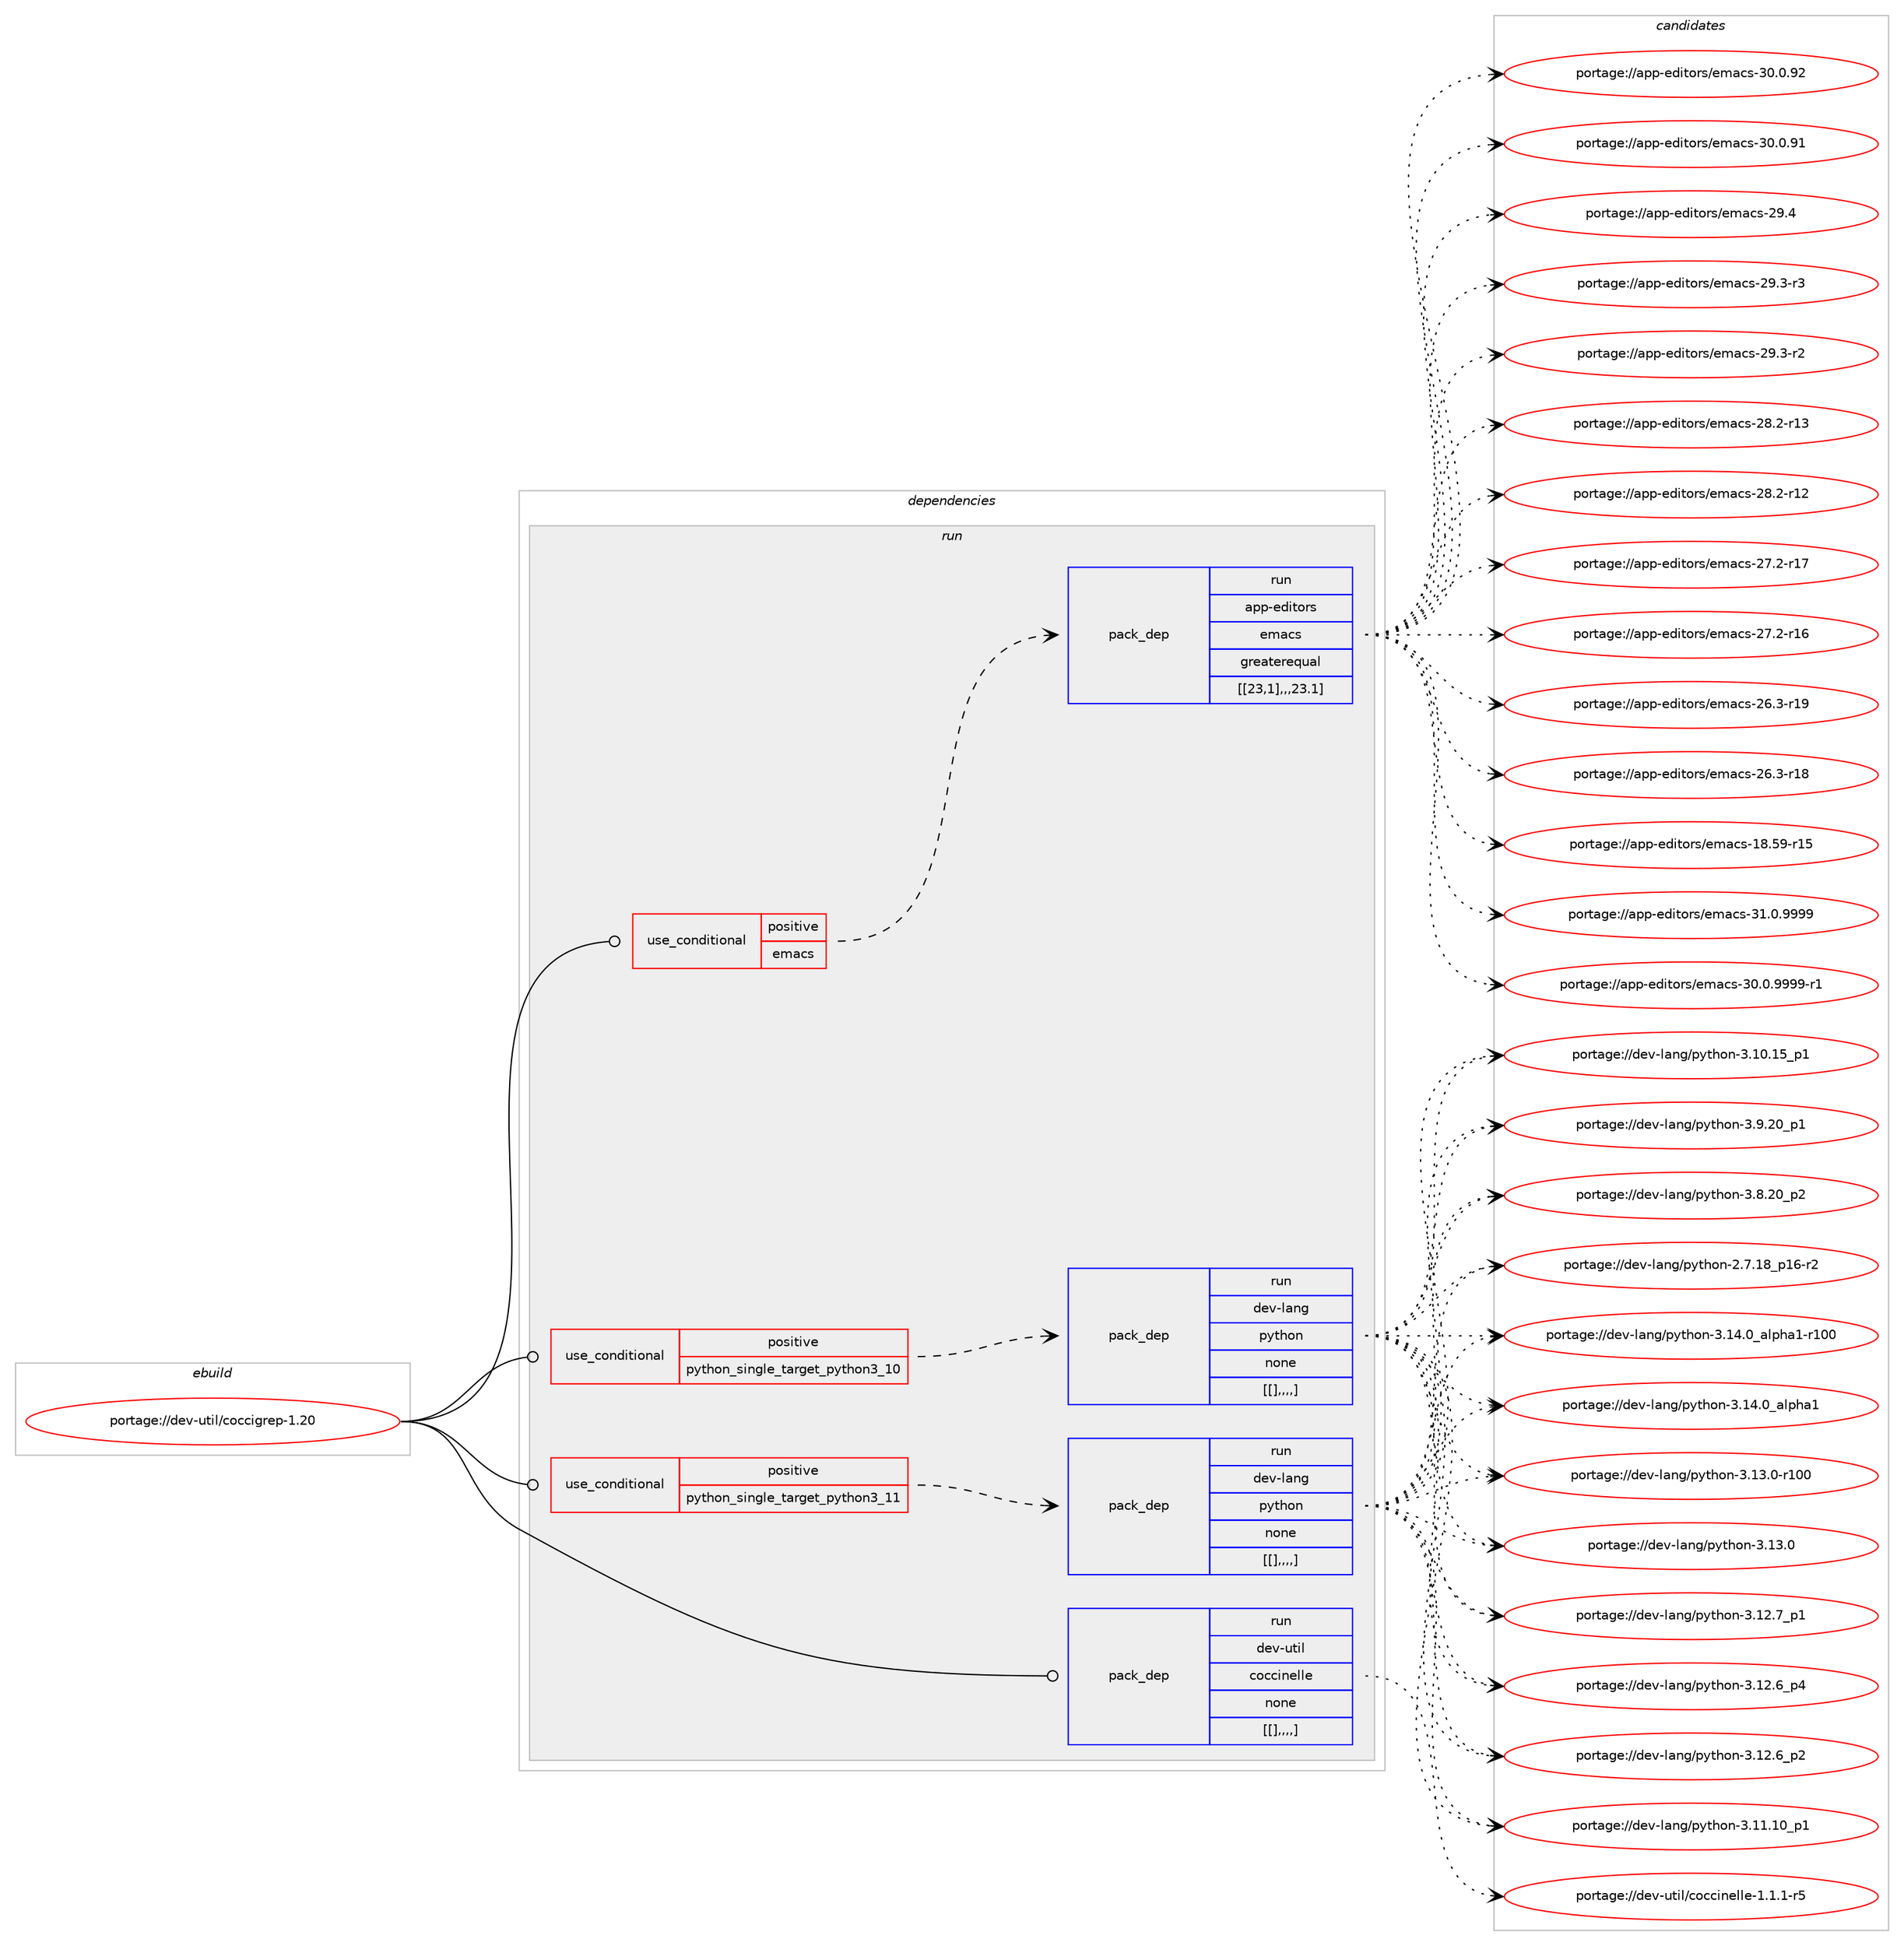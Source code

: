 digraph prolog {

# *************
# Graph options
# *************

newrank=true;
concentrate=true;
compound=true;
graph [rankdir=LR,fontname=Helvetica,fontsize=10,ranksep=1.5];#, ranksep=2.5, nodesep=0.2];
edge  [arrowhead=vee];
node  [fontname=Helvetica,fontsize=10];

# **********
# The ebuild
# **********

subgraph cluster_leftcol {
color=gray;
label=<<i>ebuild</i>>;
id [label="portage://dev-util/coccigrep-1.20", color=red, width=4, href="../dev-util/coccigrep-1.20.svg"];
}

# ****************
# The dependencies
# ****************

subgraph cluster_midcol {
color=gray;
label=<<i>dependencies</i>>;
subgraph cluster_compile {
fillcolor="#eeeeee";
style=filled;
label=<<i>compile</i>>;
}
subgraph cluster_compileandrun {
fillcolor="#eeeeee";
style=filled;
label=<<i>compile and run</i>>;
}
subgraph cluster_run {
fillcolor="#eeeeee";
style=filled;
label=<<i>run</i>>;
subgraph cond64410 {
dependency224460 [label=<<TABLE BORDER="0" CELLBORDER="1" CELLSPACING="0" CELLPADDING="4"><TR><TD ROWSPAN="3" CELLPADDING="10">use_conditional</TD></TR><TR><TD>positive</TD></TR><TR><TD>emacs</TD></TR></TABLE>>, shape=none, color=red];
subgraph pack158565 {
dependency224485 [label=<<TABLE BORDER="0" CELLBORDER="1" CELLSPACING="0" CELLPADDING="4" WIDTH="220"><TR><TD ROWSPAN="6" CELLPADDING="30">pack_dep</TD></TR><TR><TD WIDTH="110">run</TD></TR><TR><TD>app-editors</TD></TR><TR><TD>emacs</TD></TR><TR><TD>greaterequal</TD></TR><TR><TD>[[23,1],,,23.1]</TD></TR></TABLE>>, shape=none, color=blue];
}
dependency224460:e -> dependency224485:w [weight=20,style="dashed",arrowhead="vee"];
}
id:e -> dependency224460:w [weight=20,style="solid",arrowhead="odot"];
subgraph cond64418 {
dependency224505 [label=<<TABLE BORDER="0" CELLBORDER="1" CELLSPACING="0" CELLPADDING="4"><TR><TD ROWSPAN="3" CELLPADDING="10">use_conditional</TD></TR><TR><TD>positive</TD></TR><TR><TD>python_single_target_python3_10</TD></TR></TABLE>>, shape=none, color=red];
subgraph pack158582 {
dependency224526 [label=<<TABLE BORDER="0" CELLBORDER="1" CELLSPACING="0" CELLPADDING="4" WIDTH="220"><TR><TD ROWSPAN="6" CELLPADDING="30">pack_dep</TD></TR><TR><TD WIDTH="110">run</TD></TR><TR><TD>dev-lang</TD></TR><TR><TD>python</TD></TR><TR><TD>none</TD></TR><TR><TD>[[],,,,]</TD></TR></TABLE>>, shape=none, color=blue];
}
dependency224505:e -> dependency224526:w [weight=20,style="dashed",arrowhead="vee"];
}
id:e -> dependency224505:w [weight=20,style="solid",arrowhead="odot"];
subgraph cond64425 {
dependency224540 [label=<<TABLE BORDER="0" CELLBORDER="1" CELLSPACING="0" CELLPADDING="4"><TR><TD ROWSPAN="3" CELLPADDING="10">use_conditional</TD></TR><TR><TD>positive</TD></TR><TR><TD>python_single_target_python3_11</TD></TR></TABLE>>, shape=none, color=red];
subgraph pack158611 {
dependency224566 [label=<<TABLE BORDER="0" CELLBORDER="1" CELLSPACING="0" CELLPADDING="4" WIDTH="220"><TR><TD ROWSPAN="6" CELLPADDING="30">pack_dep</TD></TR><TR><TD WIDTH="110">run</TD></TR><TR><TD>dev-lang</TD></TR><TR><TD>python</TD></TR><TR><TD>none</TD></TR><TR><TD>[[],,,,]</TD></TR></TABLE>>, shape=none, color=blue];
}
dependency224540:e -> dependency224566:w [weight=20,style="dashed",arrowhead="vee"];
}
id:e -> dependency224540:w [weight=20,style="solid",arrowhead="odot"];
subgraph pack158641 {
dependency224583 [label=<<TABLE BORDER="0" CELLBORDER="1" CELLSPACING="0" CELLPADDING="4" WIDTH="220"><TR><TD ROWSPAN="6" CELLPADDING="30">pack_dep</TD></TR><TR><TD WIDTH="110">run</TD></TR><TR><TD>dev-util</TD></TR><TR><TD>coccinelle</TD></TR><TR><TD>none</TD></TR><TR><TD>[[],,,,]</TD></TR></TABLE>>, shape=none, color=blue];
}
id:e -> dependency224583:w [weight=20,style="solid",arrowhead="odot"];
}
}

# **************
# The candidates
# **************

subgraph cluster_choices {
rank=same;
color=gray;
label=<<i>candidates</i>>;

subgraph choice158426 {
color=black;
nodesep=1;
choice971121124510110010511611111411547101109979911545514946484657575757 [label="portage://app-editors/emacs-31.0.9999", color=red, width=4,href="../app-editors/emacs-31.0.9999.svg"];
choice9711211245101100105116111114115471011099799115455148464846575757574511449 [label="portage://app-editors/emacs-30.0.9999-r1", color=red, width=4,href="../app-editors/emacs-30.0.9999-r1.svg"];
choice97112112451011001051161111141154710110997991154551484648465750 [label="portage://app-editors/emacs-30.0.92", color=red, width=4,href="../app-editors/emacs-30.0.92.svg"];
choice97112112451011001051161111141154710110997991154551484648465749 [label="portage://app-editors/emacs-30.0.91", color=red, width=4,href="../app-editors/emacs-30.0.91.svg"];
choice97112112451011001051161111141154710110997991154550574652 [label="portage://app-editors/emacs-29.4", color=red, width=4,href="../app-editors/emacs-29.4.svg"];
choice971121124510110010511611111411547101109979911545505746514511451 [label="portage://app-editors/emacs-29.3-r3", color=red, width=4,href="../app-editors/emacs-29.3-r3.svg"];
choice971121124510110010511611111411547101109979911545505746514511450 [label="portage://app-editors/emacs-29.3-r2", color=red, width=4,href="../app-editors/emacs-29.3-r2.svg"];
choice97112112451011001051161111141154710110997991154550564650451144951 [label="portage://app-editors/emacs-28.2-r13", color=red, width=4,href="../app-editors/emacs-28.2-r13.svg"];
choice97112112451011001051161111141154710110997991154550564650451144950 [label="portage://app-editors/emacs-28.2-r12", color=red, width=4,href="../app-editors/emacs-28.2-r12.svg"];
choice97112112451011001051161111141154710110997991154550554650451144955 [label="portage://app-editors/emacs-27.2-r17", color=red, width=4,href="../app-editors/emacs-27.2-r17.svg"];
choice97112112451011001051161111141154710110997991154550554650451144954 [label="portage://app-editors/emacs-27.2-r16", color=red, width=4,href="../app-editors/emacs-27.2-r16.svg"];
choice97112112451011001051161111141154710110997991154550544651451144957 [label="portage://app-editors/emacs-26.3-r19", color=red, width=4,href="../app-editors/emacs-26.3-r19.svg"];
choice97112112451011001051161111141154710110997991154550544651451144956 [label="portage://app-editors/emacs-26.3-r18", color=red, width=4,href="../app-editors/emacs-26.3-r18.svg"];
choice9711211245101100105116111114115471011099799115454956465357451144953 [label="portage://app-editors/emacs-18.59-r15", color=red, width=4,href="../app-editors/emacs-18.59-r15.svg"];
dependency224485:e -> choice971121124510110010511611111411547101109979911545514946484657575757:w [style=dotted,weight="100"];
dependency224485:e -> choice9711211245101100105116111114115471011099799115455148464846575757574511449:w [style=dotted,weight="100"];
dependency224485:e -> choice97112112451011001051161111141154710110997991154551484648465750:w [style=dotted,weight="100"];
dependency224485:e -> choice97112112451011001051161111141154710110997991154551484648465749:w [style=dotted,weight="100"];
dependency224485:e -> choice97112112451011001051161111141154710110997991154550574652:w [style=dotted,weight="100"];
dependency224485:e -> choice971121124510110010511611111411547101109979911545505746514511451:w [style=dotted,weight="100"];
dependency224485:e -> choice971121124510110010511611111411547101109979911545505746514511450:w [style=dotted,weight="100"];
dependency224485:e -> choice97112112451011001051161111141154710110997991154550564650451144951:w [style=dotted,weight="100"];
dependency224485:e -> choice97112112451011001051161111141154710110997991154550564650451144950:w [style=dotted,weight="100"];
dependency224485:e -> choice97112112451011001051161111141154710110997991154550554650451144955:w [style=dotted,weight="100"];
dependency224485:e -> choice97112112451011001051161111141154710110997991154550554650451144954:w [style=dotted,weight="100"];
dependency224485:e -> choice97112112451011001051161111141154710110997991154550544651451144957:w [style=dotted,weight="100"];
dependency224485:e -> choice97112112451011001051161111141154710110997991154550544651451144956:w [style=dotted,weight="100"];
dependency224485:e -> choice9711211245101100105116111114115471011099799115454956465357451144953:w [style=dotted,weight="100"];
}
subgraph choice158438 {
color=black;
nodesep=1;
choice100101118451089711010347112121116104111110455146495246489597108112104974945114494848 [label="portage://dev-lang/python-3.14.0_alpha1-r100", color=red, width=4,href="../dev-lang/python-3.14.0_alpha1-r100.svg"];
choice1001011184510897110103471121211161041111104551464952464895971081121049749 [label="portage://dev-lang/python-3.14.0_alpha1", color=red, width=4,href="../dev-lang/python-3.14.0_alpha1.svg"];
choice1001011184510897110103471121211161041111104551464951464845114494848 [label="portage://dev-lang/python-3.13.0-r100", color=red, width=4,href="../dev-lang/python-3.13.0-r100.svg"];
choice10010111845108971101034711212111610411111045514649514648 [label="portage://dev-lang/python-3.13.0", color=red, width=4,href="../dev-lang/python-3.13.0.svg"];
choice100101118451089711010347112121116104111110455146495046559511249 [label="portage://dev-lang/python-3.12.7_p1", color=red, width=4,href="../dev-lang/python-3.12.7_p1.svg"];
choice100101118451089711010347112121116104111110455146495046549511252 [label="portage://dev-lang/python-3.12.6_p4", color=red, width=4,href="../dev-lang/python-3.12.6_p4.svg"];
choice100101118451089711010347112121116104111110455146495046549511250 [label="portage://dev-lang/python-3.12.6_p2", color=red, width=4,href="../dev-lang/python-3.12.6_p2.svg"];
choice10010111845108971101034711212111610411111045514649494649489511249 [label="portage://dev-lang/python-3.11.10_p1", color=red, width=4,href="../dev-lang/python-3.11.10_p1.svg"];
choice10010111845108971101034711212111610411111045514649484649539511249 [label="portage://dev-lang/python-3.10.15_p1", color=red, width=4,href="../dev-lang/python-3.10.15_p1.svg"];
choice100101118451089711010347112121116104111110455146574650489511249 [label="portage://dev-lang/python-3.9.20_p1", color=red, width=4,href="../dev-lang/python-3.9.20_p1.svg"];
choice100101118451089711010347112121116104111110455146564650489511250 [label="portage://dev-lang/python-3.8.20_p2", color=red, width=4,href="../dev-lang/python-3.8.20_p2.svg"];
choice100101118451089711010347112121116104111110455046554649569511249544511450 [label="portage://dev-lang/python-2.7.18_p16-r2", color=red, width=4,href="../dev-lang/python-2.7.18_p16-r2.svg"];
dependency224526:e -> choice100101118451089711010347112121116104111110455146495246489597108112104974945114494848:w [style=dotted,weight="100"];
dependency224526:e -> choice1001011184510897110103471121211161041111104551464952464895971081121049749:w [style=dotted,weight="100"];
dependency224526:e -> choice1001011184510897110103471121211161041111104551464951464845114494848:w [style=dotted,weight="100"];
dependency224526:e -> choice10010111845108971101034711212111610411111045514649514648:w [style=dotted,weight="100"];
dependency224526:e -> choice100101118451089711010347112121116104111110455146495046559511249:w [style=dotted,weight="100"];
dependency224526:e -> choice100101118451089711010347112121116104111110455146495046549511252:w [style=dotted,weight="100"];
dependency224526:e -> choice100101118451089711010347112121116104111110455146495046549511250:w [style=dotted,weight="100"];
dependency224526:e -> choice10010111845108971101034711212111610411111045514649494649489511249:w [style=dotted,weight="100"];
dependency224526:e -> choice10010111845108971101034711212111610411111045514649484649539511249:w [style=dotted,weight="100"];
dependency224526:e -> choice100101118451089711010347112121116104111110455146574650489511249:w [style=dotted,weight="100"];
dependency224526:e -> choice100101118451089711010347112121116104111110455146564650489511250:w [style=dotted,weight="100"];
dependency224526:e -> choice100101118451089711010347112121116104111110455046554649569511249544511450:w [style=dotted,weight="100"];
}
subgraph choice158452 {
color=black;
nodesep=1;
choice100101118451089711010347112121116104111110455146495246489597108112104974945114494848 [label="portage://dev-lang/python-3.14.0_alpha1-r100", color=red, width=4,href="../dev-lang/python-3.14.0_alpha1-r100.svg"];
choice1001011184510897110103471121211161041111104551464952464895971081121049749 [label="portage://dev-lang/python-3.14.0_alpha1", color=red, width=4,href="../dev-lang/python-3.14.0_alpha1.svg"];
choice1001011184510897110103471121211161041111104551464951464845114494848 [label="portage://dev-lang/python-3.13.0-r100", color=red, width=4,href="../dev-lang/python-3.13.0-r100.svg"];
choice10010111845108971101034711212111610411111045514649514648 [label="portage://dev-lang/python-3.13.0", color=red, width=4,href="../dev-lang/python-3.13.0.svg"];
choice100101118451089711010347112121116104111110455146495046559511249 [label="portage://dev-lang/python-3.12.7_p1", color=red, width=4,href="../dev-lang/python-3.12.7_p1.svg"];
choice100101118451089711010347112121116104111110455146495046549511252 [label="portage://dev-lang/python-3.12.6_p4", color=red, width=4,href="../dev-lang/python-3.12.6_p4.svg"];
choice100101118451089711010347112121116104111110455146495046549511250 [label="portage://dev-lang/python-3.12.6_p2", color=red, width=4,href="../dev-lang/python-3.12.6_p2.svg"];
choice10010111845108971101034711212111610411111045514649494649489511249 [label="portage://dev-lang/python-3.11.10_p1", color=red, width=4,href="../dev-lang/python-3.11.10_p1.svg"];
choice10010111845108971101034711212111610411111045514649484649539511249 [label="portage://dev-lang/python-3.10.15_p1", color=red, width=4,href="../dev-lang/python-3.10.15_p1.svg"];
choice100101118451089711010347112121116104111110455146574650489511249 [label="portage://dev-lang/python-3.9.20_p1", color=red, width=4,href="../dev-lang/python-3.9.20_p1.svg"];
choice100101118451089711010347112121116104111110455146564650489511250 [label="portage://dev-lang/python-3.8.20_p2", color=red, width=4,href="../dev-lang/python-3.8.20_p2.svg"];
choice100101118451089711010347112121116104111110455046554649569511249544511450 [label="portage://dev-lang/python-2.7.18_p16-r2", color=red, width=4,href="../dev-lang/python-2.7.18_p16-r2.svg"];
dependency224566:e -> choice100101118451089711010347112121116104111110455146495246489597108112104974945114494848:w [style=dotted,weight="100"];
dependency224566:e -> choice1001011184510897110103471121211161041111104551464952464895971081121049749:w [style=dotted,weight="100"];
dependency224566:e -> choice1001011184510897110103471121211161041111104551464951464845114494848:w [style=dotted,weight="100"];
dependency224566:e -> choice10010111845108971101034711212111610411111045514649514648:w [style=dotted,weight="100"];
dependency224566:e -> choice100101118451089711010347112121116104111110455146495046559511249:w [style=dotted,weight="100"];
dependency224566:e -> choice100101118451089711010347112121116104111110455146495046549511252:w [style=dotted,weight="100"];
dependency224566:e -> choice100101118451089711010347112121116104111110455146495046549511250:w [style=dotted,weight="100"];
dependency224566:e -> choice10010111845108971101034711212111610411111045514649494649489511249:w [style=dotted,weight="100"];
dependency224566:e -> choice10010111845108971101034711212111610411111045514649484649539511249:w [style=dotted,weight="100"];
dependency224566:e -> choice100101118451089711010347112121116104111110455146574650489511249:w [style=dotted,weight="100"];
dependency224566:e -> choice100101118451089711010347112121116104111110455146564650489511250:w [style=dotted,weight="100"];
dependency224566:e -> choice100101118451089711010347112121116104111110455046554649569511249544511450:w [style=dotted,weight="100"];
}
subgraph choice158476 {
color=black;
nodesep=1;
choice10010111845117116105108479911199991051101011081081014549464946494511453 [label="portage://dev-util/coccinelle-1.1.1-r5", color=red, width=4,href="../dev-util/coccinelle-1.1.1-r5.svg"];
dependency224583:e -> choice10010111845117116105108479911199991051101011081081014549464946494511453:w [style=dotted,weight="100"];
}
}

}
